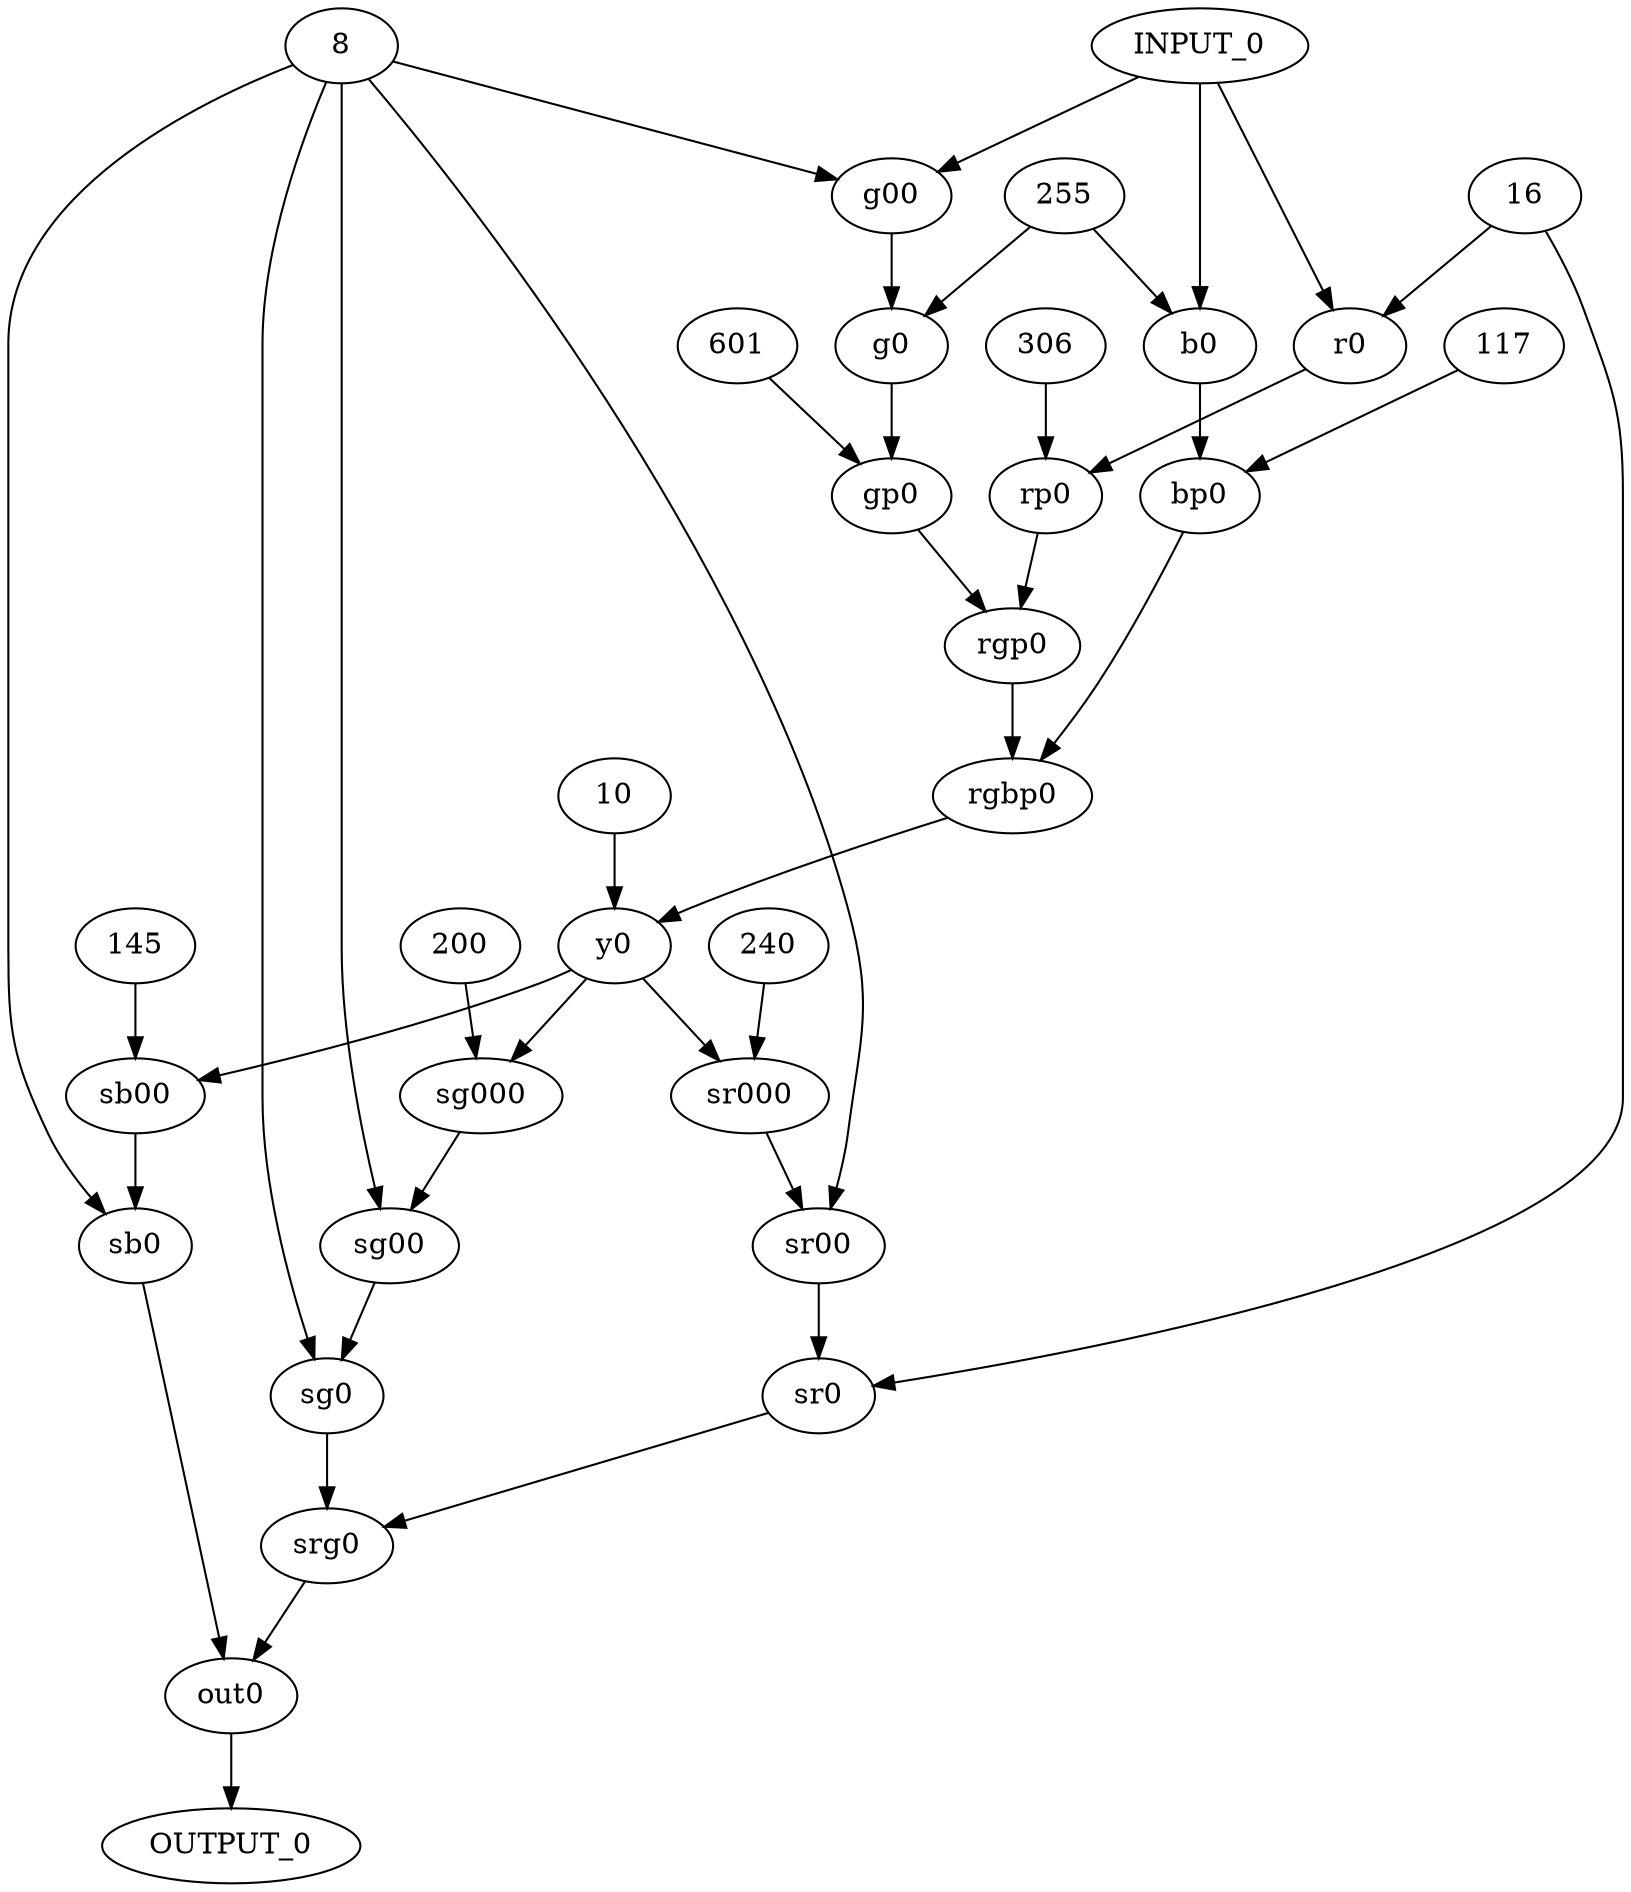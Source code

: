 digraph{

	# inputs
	"INPUT_0" [type=input]

	# operations
	"r0" 	[type=op,opcode=SR]
	"g00"	[type=op,opcode=SR]
	"rp0" 	[type=op,opcode=MULT]
	"g0" 	[type=op,opcode=AND]
	"b0" 	[type=op,opcode=AND]
	"gp0" 	[type=op,opcode=MULT]
	"bp0" 	[type=op,opcode=MULT]
	"rgp0" 	[type=op,opcode=ADD]
	"rgbp0" [type=op,opcode=ADD]
	"y0" 	[type=op,opcode=SR]
	"sr000" [type=op,opcode=MULT]
	"sg000" [type=op,opcode=MULT]
	"sr00" 	[type=op,opcode=SR]
	"sg00" 	[type=op,opcode=SR]
	"sb00" 	[type=op,opcode=MULT]
	"sr0" 	[type=op,opcode=SL]
	"sg0" 	[type=op,opcode=SL]
	"sb0" 	[type=op,opcode=SR]
	"srg0" 	[type=op,opcode=OR]
	"out0" 	[type=op,opcode=OR]

	# outputs
	"OUTPUT_0" [type=output]

	# constants
	"16" [type=const,datatype=int,value=16]
	"8" [type=const,datatype=int,value=8]
	"306" [type=const,datatype=int,value=306]
	"255" [type=const,datatype=int,value=255]
	"601" [type=const,datatype=int,value=601]
	"117" [type=const,datatype=int,value=117]
	"10" [type=const,datatype=int,value=10]
	"240" [type=const,datatype=int,value=240]
	"200" [type=const,datatype=int,value=200]
	"145" [type=const,datatype=int,value=145]
	"16" [type=const,datatype=int,value=16]

	# dependencies
	"INPUT_0" -> "r0"
	"16" -> "r0" [operand=1]

	"INPUT_0" -> "g00"
	"8" -> "g00" [operand=1]

	"r0" -> "rp0"
	"306" -> "rp0"

	"g00" -> "g0"
	"255" -> "g0"

	"INPUT_0" -> "b0"
	"255" -> "b0"


	"g0" -> "gp0"
	"601" -> "gp0"

	"b0" -> "bp0"
	"117" -> "bp0"

	"rp0" -> "rgp0"
	"gp0" -> "rgp0"

	"rgp0" -> "rgbp0"
	"bp0" -> "rgbp0"

	"rgbp0" -> "y0"
	"10" -> "y0" [operand=1]

	"y0" -> "sr000"
	"240" -> "sr000"

	"y0" -> "sg000"
	"200" -> "sg000"

	"sr000" -> "sr00"
	"8" -> "sr00" [operand=1]

	"sg000" -> "sg00"
	"8" -> "sg00" [operand=1]

	"y0" -> "sb00"
	"145" -> "sb00"

	"sr00" -> "sr0"
	"16" -> "sr0" [operand=1]

	"sg00" -> "sg0"
	"8" -> "sg0" [operand=1]

	"sb00" -> "sb0"
	"8" -> "sb0" [operand=1]

	"sr0" -> "srg0"
	"sg0" -> "srg0"

	"srg0" -> "out0"
	"sb0" -> "out0"

	"out0" -> "OUTPUT_0"
}

